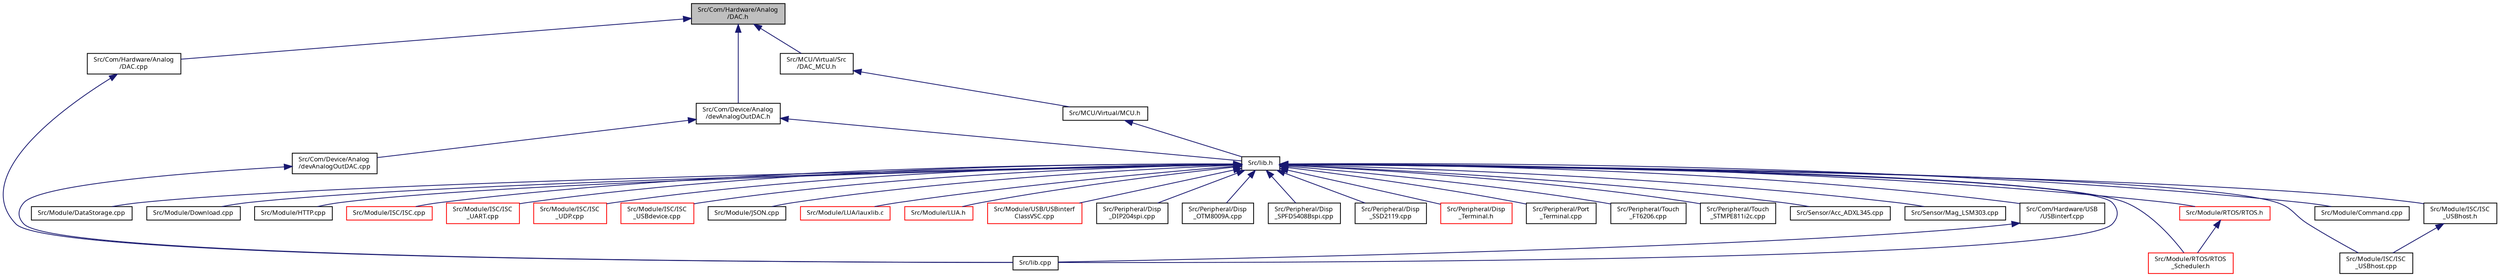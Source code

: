 digraph "Src/Com/Hardware/Analog/DAC.h"
{
  edge [fontname="Sans",fontsize="8",labelfontname="Sans",labelfontsize="8"];
  node [fontname="Sans",fontsize="8",shape=record];
  Node1 [label="Src/Com/Hardware/Analog\l/DAC.h",height=0.2,width=0.4,color="black", fillcolor="grey75", style="filled", fontcolor="black"];
  Node1 -> Node2 [dir="back",color="midnightblue",fontsize="8",style="solid",fontname="Sans"];
  Node2 [label="Src/Com/Device/Analog\l/devAnalogOutDAC.h",height=0.2,width=0.4,color="black", fillcolor="white", style="filled",URL="$dev_analog_out_d_a_c_8h.html"];
  Node2 -> Node3 [dir="back",color="midnightblue",fontsize="8",style="solid",fontname="Sans"];
  Node3 [label="Src/lib.h",height=0.2,width=0.4,color="black", fillcolor="white", style="filled",URL="$lib_8h.html",tooltip="Library main include file. "];
  Node3 -> Node4 [dir="back",color="midnightblue",fontsize="8",style="solid",fontname="Sans"];
  Node4 [label="Src/lib.cpp",height=0.2,width=0.4,color="black", fillcolor="white", style="filled",URL="$lib_8cpp.html",tooltip="Summary of complete library code. "];
  Node3 -> Node5 [dir="back",color="midnightblue",fontsize="8",style="solid",fontname="Sans"];
  Node5 [label="Src/Com/Hardware/USB\l/USBinterf.cpp",height=0.2,width=0.4,color="black", fillcolor="white", style="filled",URL="$_u_s_binterf_8cpp.html"];
  Node5 -> Node4 [dir="back",color="midnightblue",fontsize="8",style="solid",fontname="Sans"];
  Node3 -> Node6 [dir="back",color="midnightblue",fontsize="8",style="solid",fontname="Sans"];
  Node6 [label="Src/Module/Command.cpp",height=0.2,width=0.4,color="black", fillcolor="white", style="filled",URL="$_command_8cpp.html"];
  Node3 -> Node7 [dir="back",color="midnightblue",fontsize="8",style="solid",fontname="Sans"];
  Node7 [label="Src/Module/DataStorage.cpp",height=0.2,width=0.4,color="black", fillcolor="white", style="filled",URL="$_data_storage_8cpp_source.html"];
  Node3 -> Node8 [dir="back",color="midnightblue",fontsize="8",style="solid",fontname="Sans"];
  Node8 [label="Src/Module/Download.cpp",height=0.2,width=0.4,color="black", fillcolor="white", style="filled",URL="$_download_8cpp.html"];
  Node3 -> Node9 [dir="back",color="midnightblue",fontsize="8",style="solid",fontname="Sans"];
  Node9 [label="Src/Module/HTTP.cpp",height=0.2,width=0.4,color="black", fillcolor="white", style="filled",URL="$_h_t_t_p_8cpp.html"];
  Node3 -> Node10 [dir="back",color="midnightblue",fontsize="8",style="solid",fontname="Sans"];
  Node10 [label="Src/Module/ISC/ISC.cpp",height=0.2,width=0.4,color="red", fillcolor="white", style="filled",URL="$_i_s_c_2_i_s_c_8cpp_source.html"];
  Node3 -> Node11 [dir="back",color="midnightblue",fontsize="8",style="solid",fontname="Sans"];
  Node11 [label="Src/Module/ISC/ISC\l_UART.cpp",height=0.2,width=0.4,color="red", fillcolor="white", style="filled",URL="$_i_s_c___u_a_r_t_8cpp_source.html"];
  Node3 -> Node12 [dir="back",color="midnightblue",fontsize="8",style="solid",fontname="Sans"];
  Node12 [label="Src/Module/ISC/ISC\l_UDP.cpp",height=0.2,width=0.4,color="red", fillcolor="white", style="filled",URL="$_i_s_c___u_d_p_8cpp_source.html"];
  Node3 -> Node13 [dir="back",color="midnightblue",fontsize="8",style="solid",fontname="Sans"];
  Node13 [label="Src/Module/ISC/ISC\l_USBdevice.cpp",height=0.2,width=0.4,color="red", fillcolor="white", style="filled",URL="$_i_s_c___u_s_bdevice_8cpp_source.html"];
  Node3 -> Node14 [dir="back",color="midnightblue",fontsize="8",style="solid",fontname="Sans"];
  Node14 [label="Src/Module/ISC/ISC\l_USBhost.cpp",height=0.2,width=0.4,color="black", fillcolor="white", style="filled",URL="$_i_s_c___u_s_bhost_8cpp.html"];
  Node3 -> Node15 [dir="back",color="midnightblue",fontsize="8",style="solid",fontname="Sans"];
  Node15 [label="Src/Module/ISC/ISC\l_USBhost.h",height=0.2,width=0.4,color="black", fillcolor="white", style="filled",URL="$_i_s_c___u_s_bhost_8h_source.html"];
  Node15 -> Node14 [dir="back",color="midnightblue",fontsize="8",style="solid",fontname="Sans"];
  Node3 -> Node16 [dir="back",color="midnightblue",fontsize="8",style="solid",fontname="Sans"];
  Node16 [label="Src/Module/JSON.cpp",height=0.2,width=0.4,color="black", fillcolor="white", style="filled",URL="$_j_s_o_n_8cpp_source.html"];
  Node3 -> Node17 [dir="back",color="midnightblue",fontsize="8",style="solid",fontname="Sans"];
  Node17 [label="Src/Module/LUA/lauxlib.c",height=0.2,width=0.4,color="red", fillcolor="white", style="filled",URL="$lauxlib_8c_source.html"];
  Node3 -> Node18 [dir="back",color="midnightblue",fontsize="8",style="solid",fontname="Sans"];
  Node18 [label="Src/Module/LUA.h",height=0.2,width=0.4,color="red", fillcolor="white", style="filled",URL="$lua_8h_source.html"];
  Node3 -> Node19 [dir="back",color="midnightblue",fontsize="8",style="solid",fontname="Sans"];
  Node19 [label="Src/Module/RTOS/RTOS.h",height=0.2,width=0.4,color="red", fillcolor="white", style="filled",URL="$_r_t_o_s_2_r_t_o_s_8h.html"];
  Node19 -> Node20 [dir="back",color="midnightblue",fontsize="8",style="solid",fontname="Sans"];
  Node20 [label="Src/Module/RTOS/RTOS\l_Scheduler.h",height=0.2,width=0.4,color="red", fillcolor="white", style="filled",URL="$_r_t_o_s___scheduler_8h.html"];
  Node3 -> Node20 [dir="back",color="midnightblue",fontsize="8",style="solid",fontname="Sans"];
  Node3 -> Node21 [dir="back",color="midnightblue",fontsize="8",style="solid",fontname="Sans"];
  Node21 [label="Src/Module/USB/USBinterf\lClassVSC.cpp",height=0.2,width=0.4,color="red", fillcolor="white", style="filled",URL="$_u_s_binterf_class_v_s_c_8cpp.html"];
  Node3 -> Node22 [dir="back",color="midnightblue",fontsize="8",style="solid",fontname="Sans"];
  Node22 [label="Src/Peripheral/Disp\l_DIP204spi.cpp",height=0.2,width=0.4,color="black", fillcolor="white", style="filled",URL="$_disp___d_i_p204spi_8cpp.html"];
  Node3 -> Node23 [dir="back",color="midnightblue",fontsize="8",style="solid",fontname="Sans"];
  Node23 [label="Src/Peripheral/Disp\l_OTM8009A.cpp",height=0.2,width=0.4,color="black", fillcolor="white", style="filled",URL="$_disp___o_t_m8009_a_8cpp.html"];
  Node3 -> Node24 [dir="back",color="midnightblue",fontsize="8",style="solid",fontname="Sans"];
  Node24 [label="Src/Peripheral/Disp\l_SPFD5408Bspi.cpp",height=0.2,width=0.4,color="black", fillcolor="white", style="filled",URL="$_disp___s_p_f_d5408_bspi_8cpp.html"];
  Node3 -> Node25 [dir="back",color="midnightblue",fontsize="8",style="solid",fontname="Sans"];
  Node25 [label="Src/Peripheral/Disp\l_SSD2119.cpp",height=0.2,width=0.4,color="black", fillcolor="white", style="filled",URL="$_disp___s_s_d2119_8cpp.html"];
  Node3 -> Node26 [dir="back",color="midnightblue",fontsize="8",style="solid",fontname="Sans"];
  Node26 [label="Src/Peripheral/Disp\l_Terminal.h",height=0.2,width=0.4,color="red", fillcolor="white", style="filled",URL="$_disp___terminal_8h.html"];
  Node3 -> Node27 [dir="back",color="midnightblue",fontsize="8",style="solid",fontname="Sans"];
  Node27 [label="Src/Peripheral/Port\l_Terminal.cpp",height=0.2,width=0.4,color="black", fillcolor="white", style="filled",URL="$_port___terminal_8cpp.html"];
  Node3 -> Node28 [dir="back",color="midnightblue",fontsize="8",style="solid",fontname="Sans"];
  Node28 [label="Src/Peripheral/Touch\l_FT6206.cpp",height=0.2,width=0.4,color="black", fillcolor="white", style="filled",URL="$_touch___f_t6206_8cpp.html"];
  Node3 -> Node29 [dir="back",color="midnightblue",fontsize="8",style="solid",fontname="Sans"];
  Node29 [label="Src/Peripheral/Touch\l_STMPE811i2c.cpp",height=0.2,width=0.4,color="black", fillcolor="white", style="filled",URL="$_touch___s_t_m_p_e811i2c_8cpp.html"];
  Node3 -> Node30 [dir="back",color="midnightblue",fontsize="8",style="solid",fontname="Sans"];
  Node30 [label="Src/Sensor/Acc_ADXL345.cpp",height=0.2,width=0.4,color="black", fillcolor="white", style="filled",URL="$_acc___a_d_x_l345_8cpp.html"];
  Node3 -> Node31 [dir="back",color="midnightblue",fontsize="8",style="solid",fontname="Sans"];
  Node31 [label="Src/Sensor/Mag_LSM303.cpp",height=0.2,width=0.4,color="black", fillcolor="white", style="filled",URL="$_mag___l_s_m303_8cpp.html"];
  Node2 -> Node32 [dir="back",color="midnightblue",fontsize="8",style="solid",fontname="Sans"];
  Node32 [label="Src/Com/Device/Analog\l/devAnalogOutDAC.cpp",height=0.2,width=0.4,color="black", fillcolor="white", style="filled",URL="$dev_analog_out_d_a_c_8cpp.html"];
  Node32 -> Node4 [dir="back",color="midnightblue",fontsize="8",style="solid",fontname="Sans"];
  Node1 -> Node33 [dir="back",color="midnightblue",fontsize="8",style="solid",fontname="Sans"];
  Node33 [label="Src/Com/Hardware/Analog\l/DAC.cpp",height=0.2,width=0.4,color="black", fillcolor="white", style="filled",URL="$_d_a_c_8cpp.html"];
  Node33 -> Node4 [dir="back",color="midnightblue",fontsize="8",style="solid",fontname="Sans"];
  Node1 -> Node34 [dir="back",color="midnightblue",fontsize="8",style="solid",fontname="Sans"];
  Node34 [label="Src/MCU/Virtual/Src\l/DAC_MCU.h",height=0.2,width=0.4,color="black", fillcolor="white", style="filled",URL="$_d_a_c___m_c_u_8h_source.html"];
  Node34 -> Node35 [dir="back",color="midnightblue",fontsize="8",style="solid",fontname="Sans"];
  Node35 [label="Src/MCU/Virtual/MCU.h",height=0.2,width=0.4,color="black", fillcolor="white", style="filled",URL="$_m_c_u_8h.html",tooltip="Include controller specific header files. "];
  Node35 -> Node3 [dir="back",color="midnightblue",fontsize="8",style="solid",fontname="Sans"];
}
